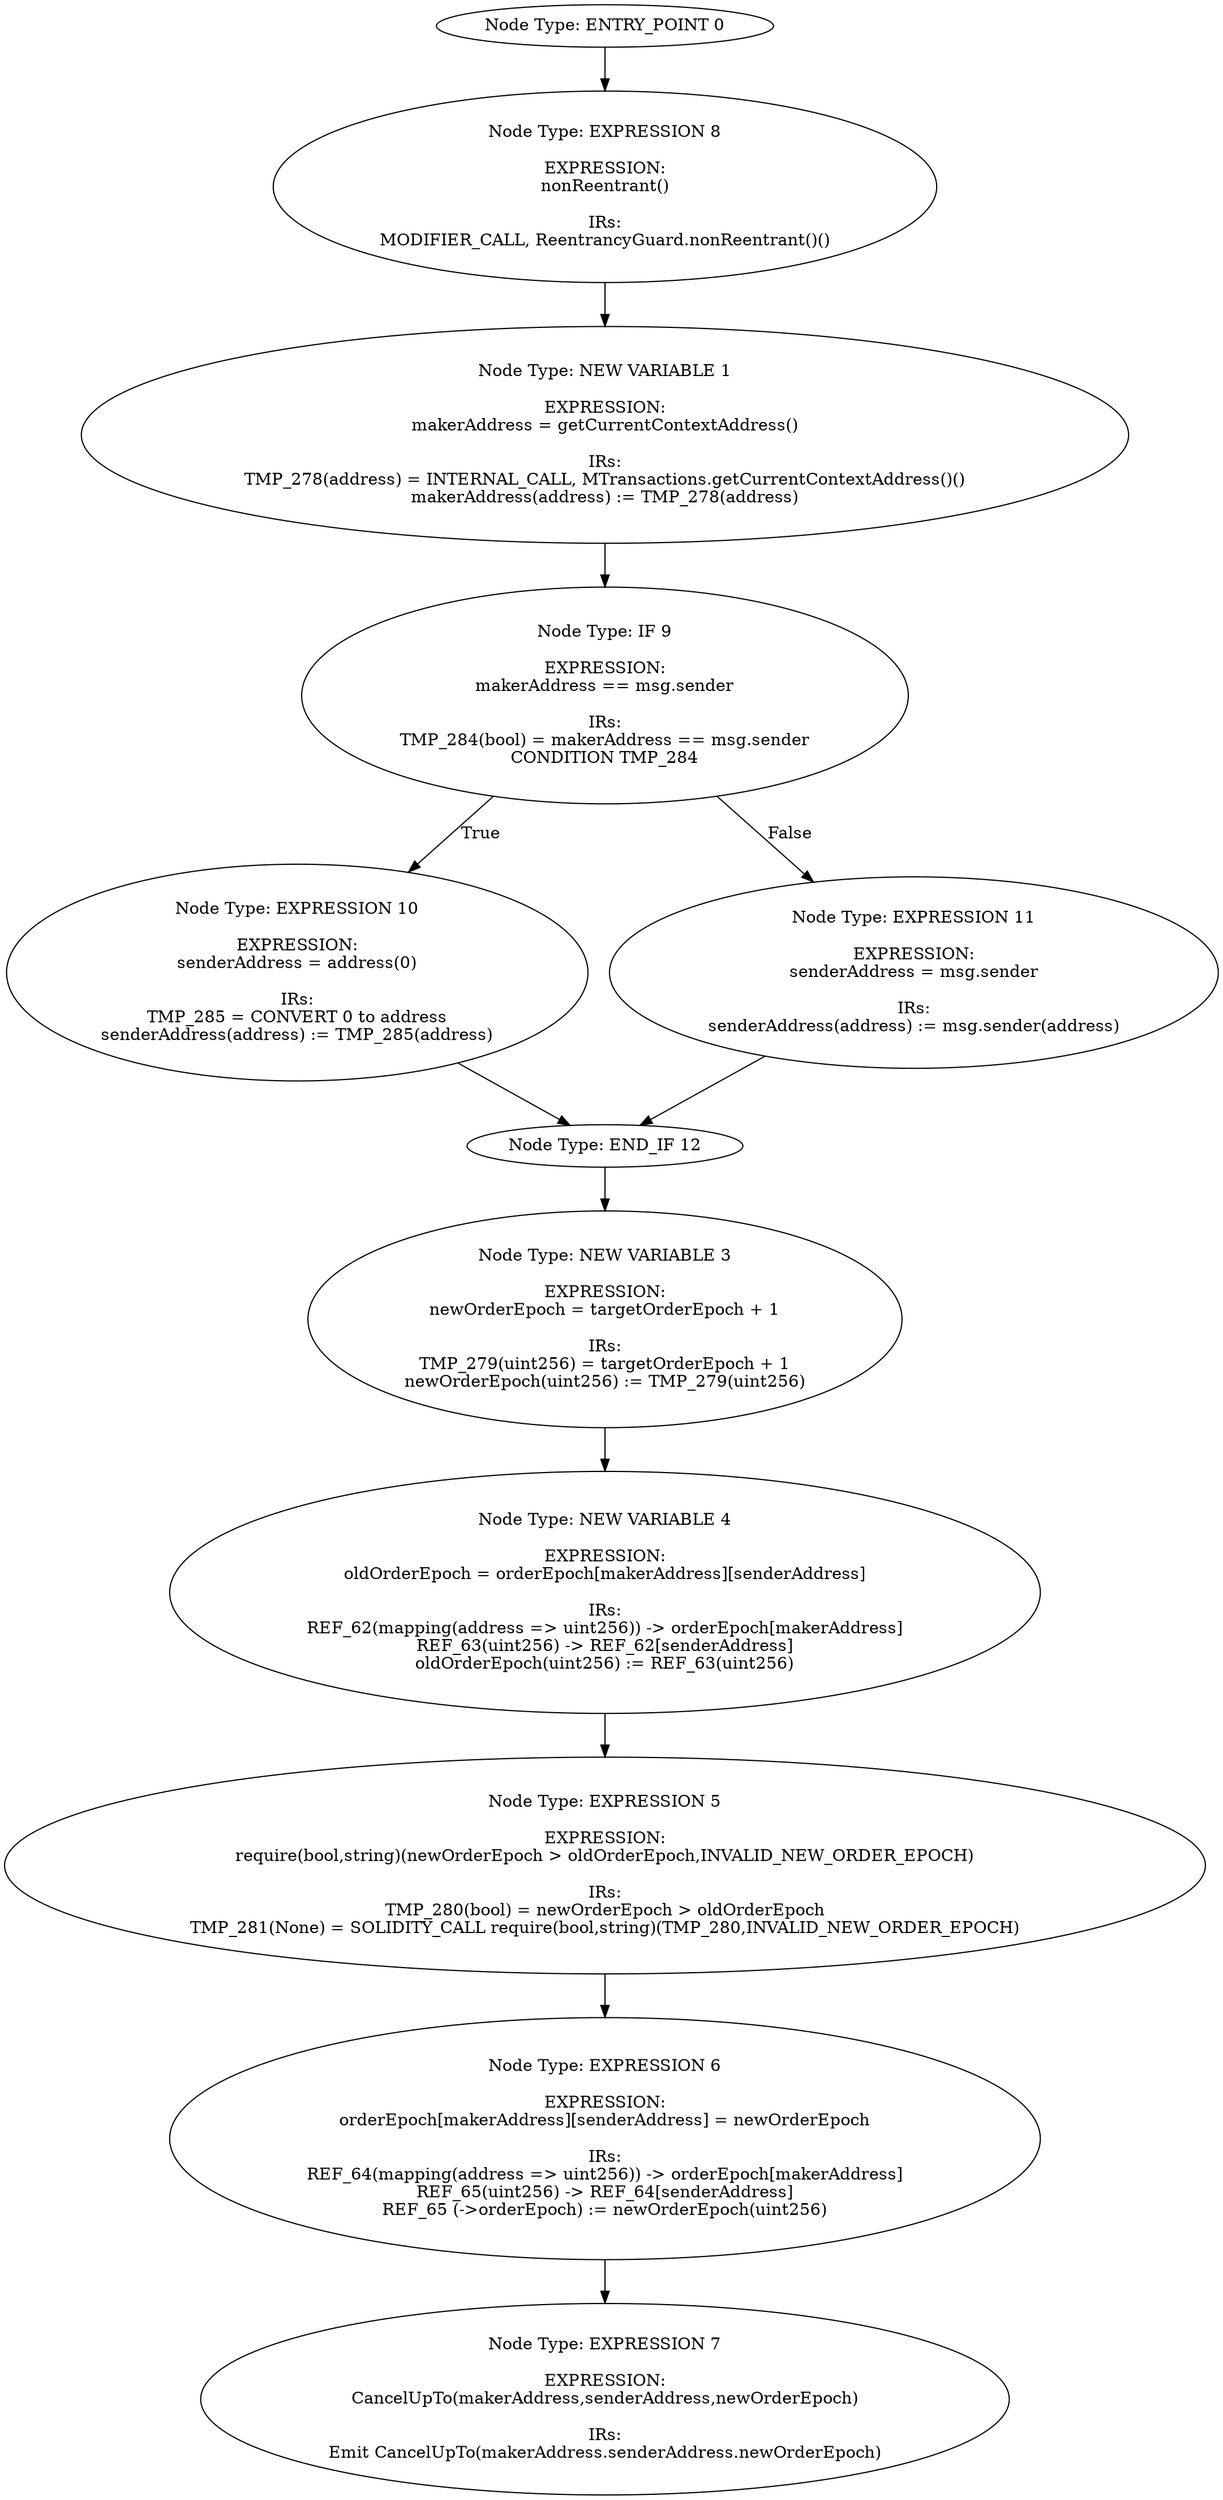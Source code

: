 digraph{
0[label="Node Type: ENTRY_POINT 0
"];
0->8;
1[label="Node Type: NEW VARIABLE 1

EXPRESSION:
makerAddress = getCurrentContextAddress()

IRs:
TMP_278(address) = INTERNAL_CALL, MTransactions.getCurrentContextAddress()()
makerAddress(address) := TMP_278(address)"];
1->9;
3[label="Node Type: NEW VARIABLE 3

EXPRESSION:
newOrderEpoch = targetOrderEpoch + 1

IRs:
TMP_279(uint256) = targetOrderEpoch + 1
newOrderEpoch(uint256) := TMP_279(uint256)"];
3->4;
4[label="Node Type: NEW VARIABLE 4

EXPRESSION:
oldOrderEpoch = orderEpoch[makerAddress][senderAddress]

IRs:
REF_62(mapping(address => uint256)) -> orderEpoch[makerAddress]
REF_63(uint256) -> REF_62[senderAddress]
oldOrderEpoch(uint256) := REF_63(uint256)"];
4->5;
5[label="Node Type: EXPRESSION 5

EXPRESSION:
require(bool,string)(newOrderEpoch > oldOrderEpoch,INVALID_NEW_ORDER_EPOCH)

IRs:
TMP_280(bool) = newOrderEpoch > oldOrderEpoch
TMP_281(None) = SOLIDITY_CALL require(bool,string)(TMP_280,INVALID_NEW_ORDER_EPOCH)"];
5->6;
6[label="Node Type: EXPRESSION 6

EXPRESSION:
orderEpoch[makerAddress][senderAddress] = newOrderEpoch

IRs:
REF_64(mapping(address => uint256)) -> orderEpoch[makerAddress]
REF_65(uint256) -> REF_64[senderAddress]
REF_65 (->orderEpoch) := newOrderEpoch(uint256)"];
6->7;
7[label="Node Type: EXPRESSION 7

EXPRESSION:
CancelUpTo(makerAddress,senderAddress,newOrderEpoch)

IRs:
Emit CancelUpTo(makerAddress.senderAddress.newOrderEpoch)"];
8[label="Node Type: EXPRESSION 8

EXPRESSION:
nonReentrant()

IRs:
MODIFIER_CALL, ReentrancyGuard.nonReentrant()()"];
8->1;
9[label="Node Type: IF 9

EXPRESSION:
makerAddress == msg.sender

IRs:
TMP_284(bool) = makerAddress == msg.sender
CONDITION TMP_284"];
9->10[label="True"];
9->11[label="False"];
10[label="Node Type: EXPRESSION 10

EXPRESSION:
senderAddress = address(0)

IRs:
TMP_285 = CONVERT 0 to address
senderAddress(address) := TMP_285(address)"];
10->12;
11[label="Node Type: EXPRESSION 11

EXPRESSION:
senderAddress = msg.sender

IRs:
senderAddress(address) := msg.sender(address)"];
11->12;
12[label="Node Type: END_IF 12
"];
12->3;
}
